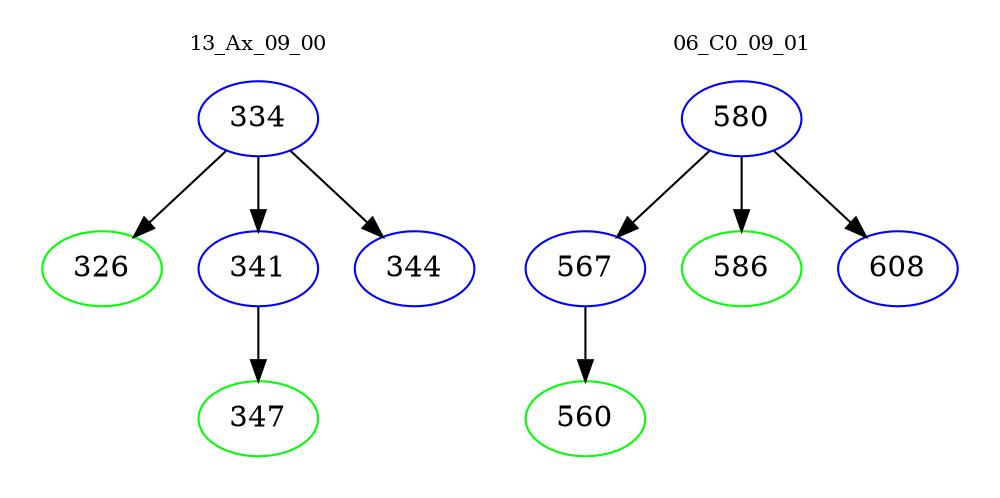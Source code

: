digraph{
subgraph cluster_0 {
color = white
label = "13_Ax_09_00";
fontsize=10;
T0_334 [label="334", color="blue"]
T0_334 -> T0_326 [color="black"]
T0_326 [label="326", color="green"]
T0_334 -> T0_341 [color="black"]
T0_341 [label="341", color="blue"]
T0_341 -> T0_347 [color="black"]
T0_347 [label="347", color="green"]
T0_334 -> T0_344 [color="black"]
T0_344 [label="344", color="blue"]
}
subgraph cluster_1 {
color = white
label = "06_C0_09_01";
fontsize=10;
T1_580 [label="580", color="blue"]
T1_580 -> T1_567 [color="black"]
T1_567 [label="567", color="blue"]
T1_567 -> T1_560 [color="black"]
T1_560 [label="560", color="green"]
T1_580 -> T1_586 [color="black"]
T1_586 [label="586", color="green"]
T1_580 -> T1_608 [color="black"]
T1_608 [label="608", color="blue"]
}
}
